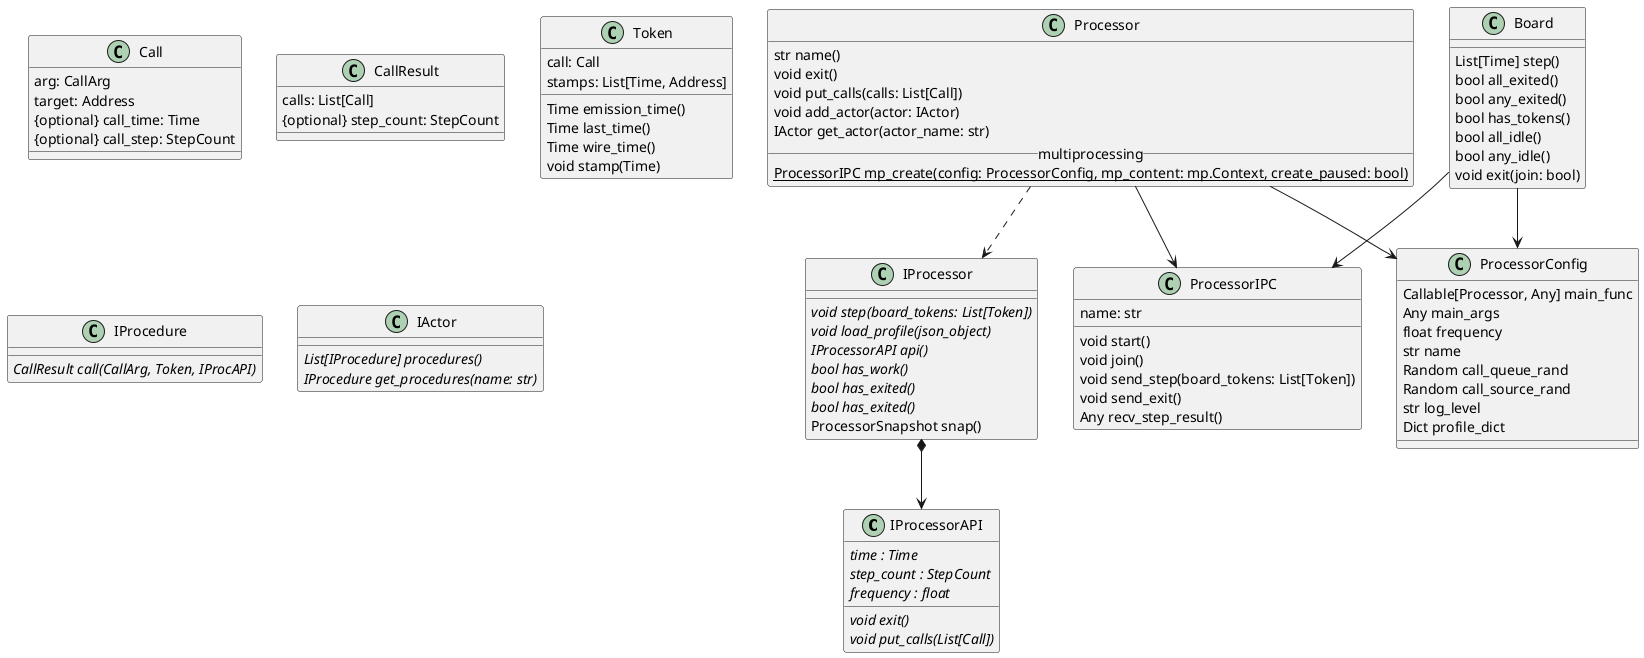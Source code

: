 @startuml

class IProcessorAPI {
    {abstract} time : Time
    {abstract} step_count : StepCount
    {abstract} frequency : float
    {abstract} void exit()
    {abstract} void put_calls(List[Call])
}

class Call {
    arg: CallArg
    target: Address
    {optional} call_time: Time
    {optional} call_step: StepCount
}

class CallResult {
    calls: List[Call]
    {optional} step_count: StepCount
}

class Token {
    call: Call
    stamps: List[Time, Address]
    Time emission_time()
    Time last_time()
    Time wire_time()
    void stamp(Time)
}

'CallResult -- IProcedure : < uses'
'Token -- IProcedure : < uses'
'IProcessorAPI -- IProcedure : < uses'

class IProcedure {
    {abstract} CallResult call(CallArg, Token, IProcAPI)
}


class IActor {
    {abstract} List[IProcedure] procedures()
    {abstract} IProcedure get_procedures(name: str)
}

class IProcessor {
    {abstract} void step(board_tokens: List[Token])
    {abstract} void load_profile(json_object)
    {abstract} IProcessorAPI api()
    {abstract} bool has_work()
    {abstract} bool has_exited()
    {abstract} bool has_exited()
    ProcessorSnapshot snap()
}

class ProcessorIPC {
    void start()
    void join()
    void send_step(board_tokens: List[Token])
    void send_exit()
    Any recv_step_result()
    name: str
}


class Processor {
   str name()
   void exit()
   void put_calls(calls: List[Call])
   void add_actor(actor: IActor)
   IActor get_actor(actor_name: str)
   __ multiprocessing __
   {static} ProcessorIPC mp_create(config: ProcessorConfig, mp_content: mp.Context, create_paused: bool)
}

Processor --> ProcessorConfig
Processor --> ProcessorIPC
Processor ..> IProcessor
IProcessor *--> IProcessorAPI

class ProcessorConfig {
    Callable[Processor, Any] main_func
    Any main_args
    float frequency
    str name
    Random call_queue_rand
    Random call_source_rand
    str log_level
    Dict profile_dict
}

class Board {
    List[Time] step()
    bool all_exited()
    bool any_exited()
    bool has_tokens()
    bool all_idle()
    bool any_idle()
    void exit(join: bool)
}

Board --> ProcessorIPC
Board --> ProcessorConfig

@enduml